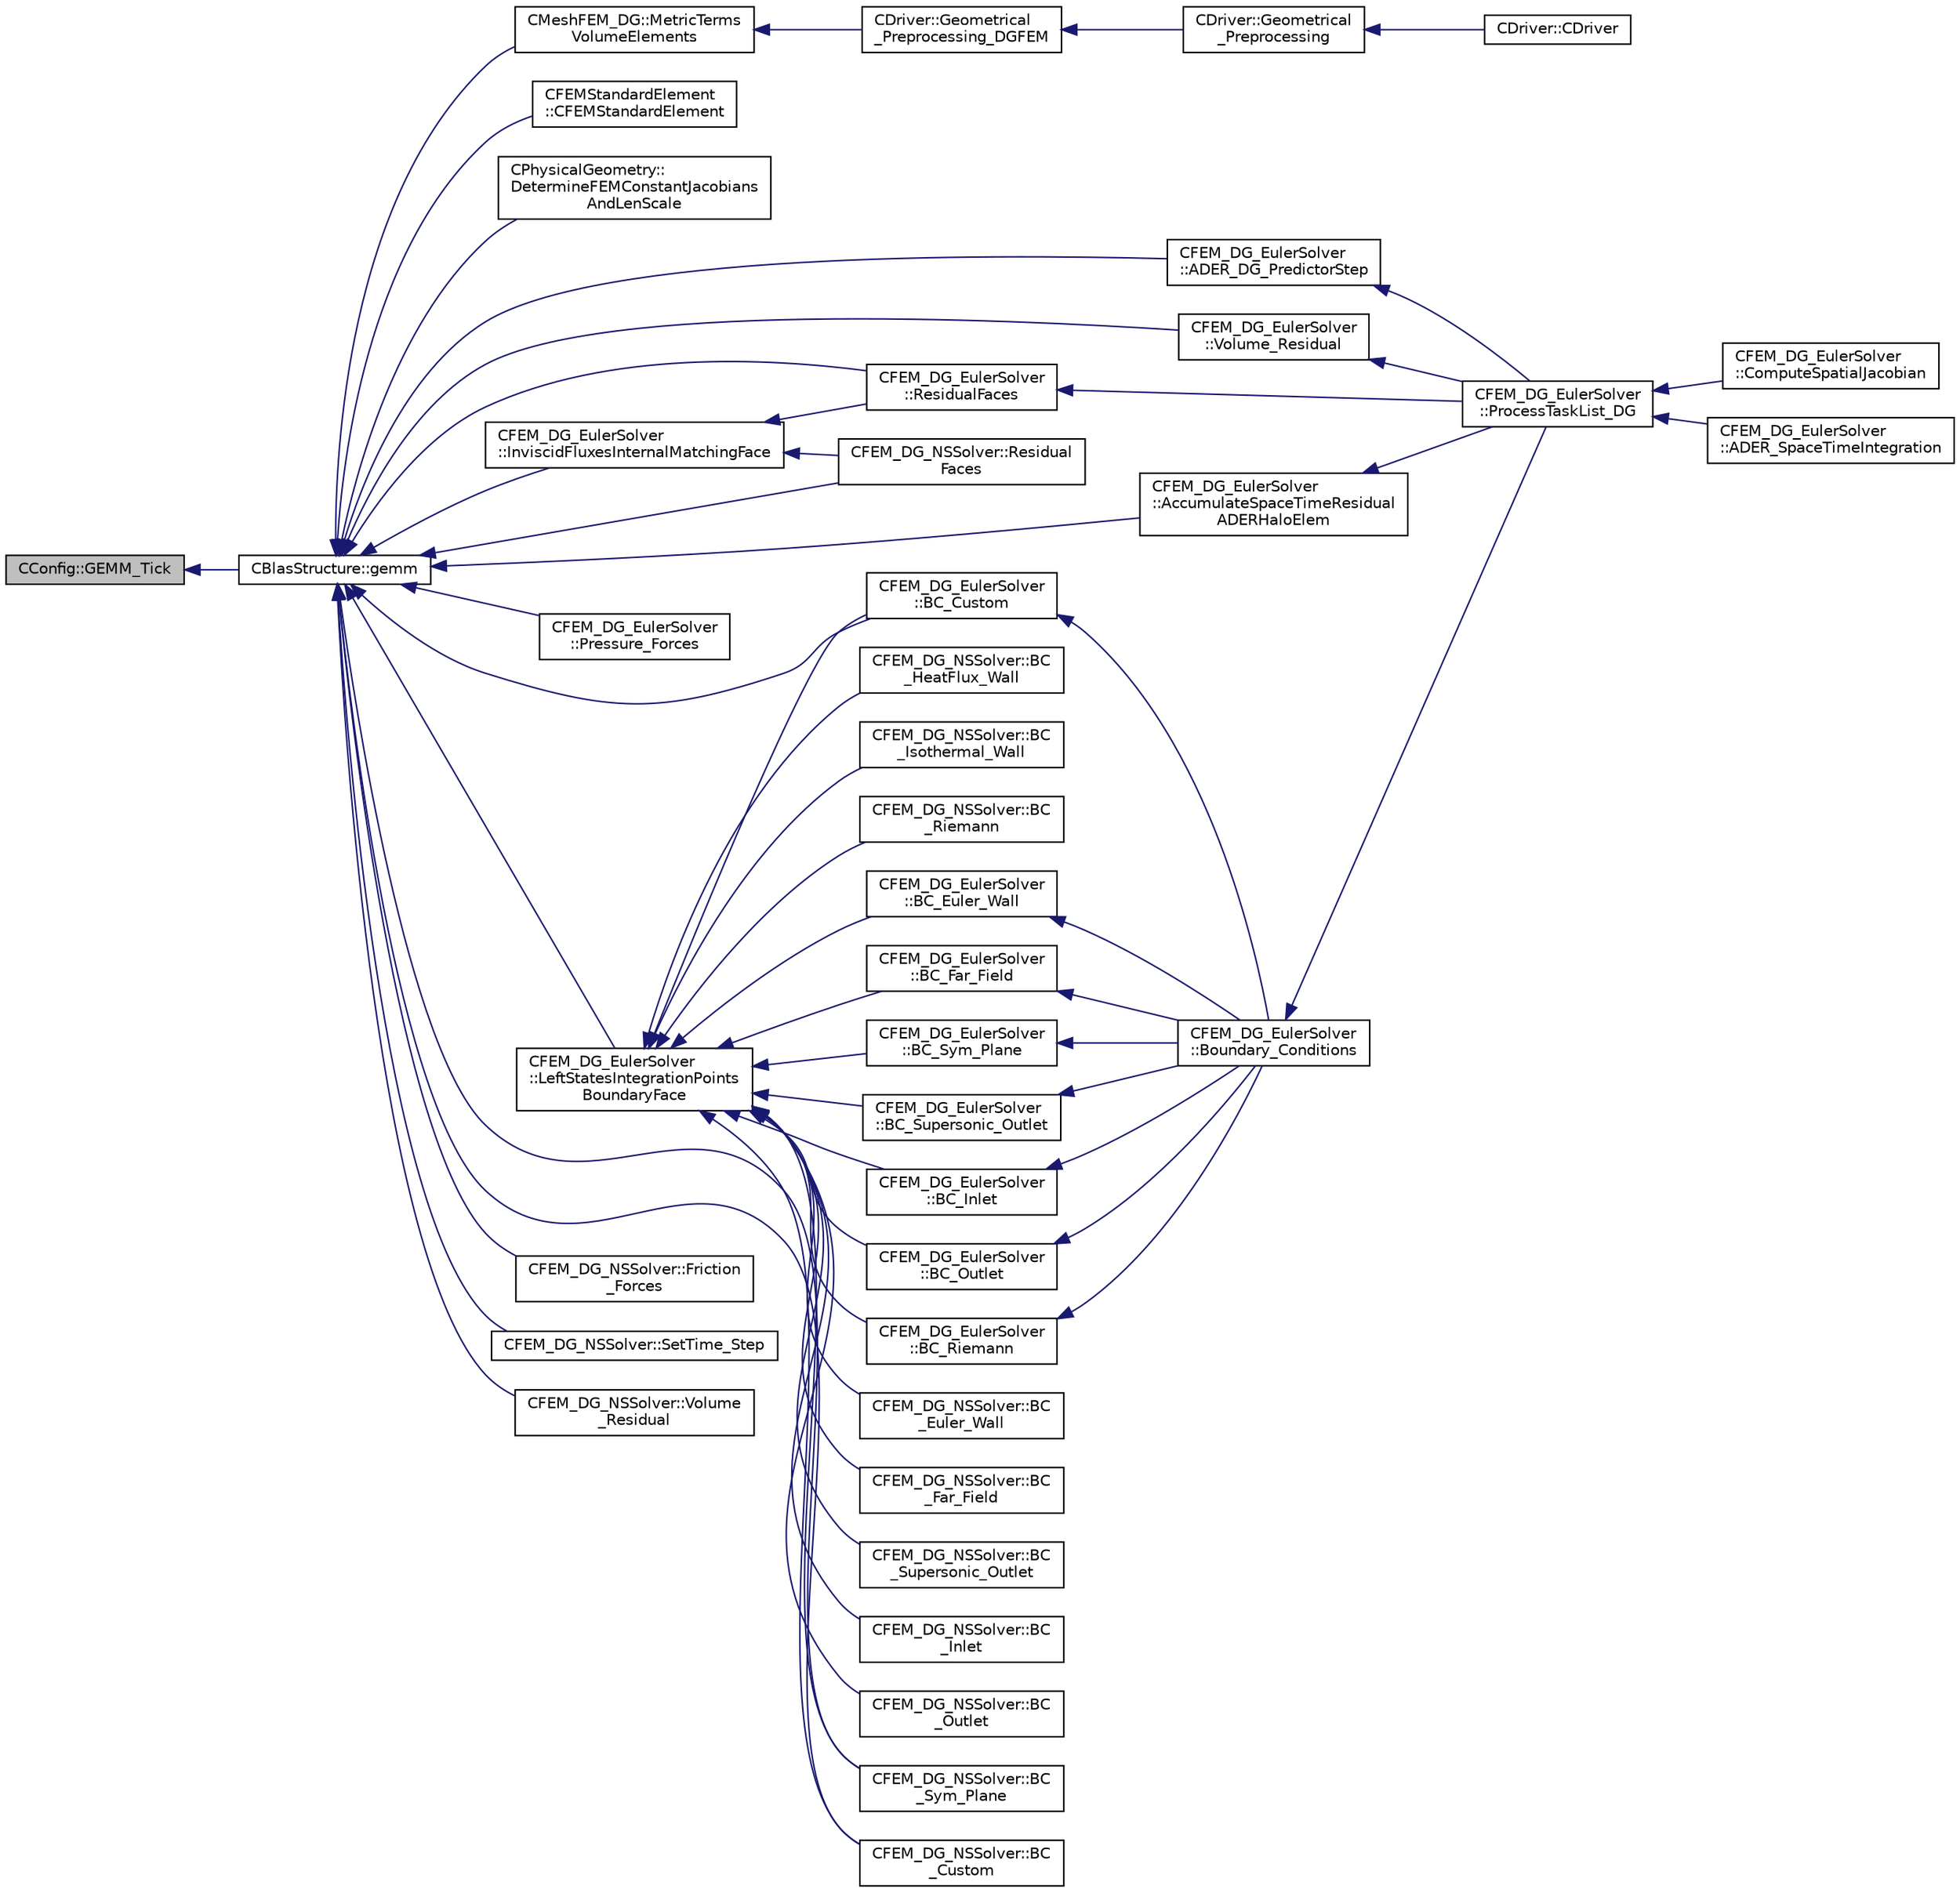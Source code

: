 digraph "CConfig::GEMM_Tick"
{
  edge [fontname="Helvetica",fontsize="10",labelfontname="Helvetica",labelfontsize="10"];
  node [fontname="Helvetica",fontsize="10",shape=record];
  rankdir="LR";
  Node129 [label="CConfig::GEMM_Tick",height=0.2,width=0.4,color="black", fillcolor="grey75", style="filled", fontcolor="black"];
  Node129 -> Node130 [dir="back",color="midnightblue",fontsize="10",style="solid",fontname="Helvetica"];
  Node130 [label="CBlasStructure::gemm",height=0.2,width=0.4,color="black", fillcolor="white", style="filled",URL="$class_c_blas_structure.html#a40a585307895af828a7f51cd0ccbf81d",tooltip="Function, which carries out a dense matrix product. It is a limited version of the BLAS gemm function..."];
  Node130 -> Node131 [dir="back",color="midnightblue",fontsize="10",style="solid",fontname="Helvetica"];
  Node131 [label="CMeshFEM_DG::MetricTerms\lVolumeElements",height=0.2,width=0.4,color="black", fillcolor="white", style="filled",URL="$class_c_mesh_f_e_m___d_g.html#a4f30fa4373463f802c8d6f685c837263",tooltip="Function, which computes the metric terms of the volume elements. "];
  Node131 -> Node132 [dir="back",color="midnightblue",fontsize="10",style="solid",fontname="Helvetica"];
  Node132 [label="CDriver::Geometrical\l_Preprocessing_DGFEM",height=0.2,width=0.4,color="black", fillcolor="white", style="filled",URL="$class_c_driver.html#a2d9ea1c3d957f03fa5e22fa55e3369a6",tooltip="Do the geometrical preprocessing for the DG FEM solver. "];
  Node132 -> Node133 [dir="back",color="midnightblue",fontsize="10",style="solid",fontname="Helvetica"];
  Node133 [label="CDriver::Geometrical\l_Preprocessing",height=0.2,width=0.4,color="black", fillcolor="white", style="filled",URL="$class_c_driver.html#ad3d55fa299acdb779a7772bcee249004",tooltip="Construction of the edge-based data structure and the multigrid structure. "];
  Node133 -> Node134 [dir="back",color="midnightblue",fontsize="10",style="solid",fontname="Helvetica"];
  Node134 [label="CDriver::CDriver",height=0.2,width=0.4,color="black", fillcolor="white", style="filled",URL="$class_c_driver.html#a3fca4a013a6efa9bbb38fe78a86b5f3d",tooltip="Constructor of the class. "];
  Node130 -> Node135 [dir="back",color="midnightblue",fontsize="10",style="solid",fontname="Helvetica"];
  Node135 [label="CFEMStandardElement\l::CFEMStandardElement",height=0.2,width=0.4,color="black", fillcolor="white", style="filled",URL="$class_c_f_e_m_standard_element.html#ac502b83cd2c146526340ce9c213c2fe3",tooltip="Alternative constructor. "];
  Node130 -> Node136 [dir="back",color="midnightblue",fontsize="10",style="solid",fontname="Helvetica"];
  Node136 [label="CPhysicalGeometry::\lDetermineFEMConstantJacobians\lAndLenScale",height=0.2,width=0.4,color="black", fillcolor="white", style="filled",URL="$class_c_physical_geometry.html#a1823c0dcfe5570115da9b7db331daaa5",tooltip="Determine whether or not the Jacobians of the elements and faces are constant and a length scale of t..."];
  Node130 -> Node137 [dir="back",color="midnightblue",fontsize="10",style="solid",fontname="Helvetica"];
  Node137 [label="CFEM_DG_EulerSolver\l::ADER_DG_PredictorStep",height=0.2,width=0.4,color="black", fillcolor="white", style="filled",URL="$class_c_f_e_m___d_g___euler_solver.html#a53f3bd445632823baa18657a29553842",tooltip="Function, carries out the predictor step of the ADER-DG time integration. "];
  Node137 -> Node138 [dir="back",color="midnightblue",fontsize="10",style="solid",fontname="Helvetica"];
  Node138 [label="CFEM_DG_EulerSolver\l::ProcessTaskList_DG",height=0.2,width=0.4,color="black", fillcolor="white", style="filled",URL="$class_c_f_e_m___d_g___euler_solver.html#a651cad1a94f2024c75a1a8be347e3375",tooltip="Function, which processes the list of tasks to be executed by the DG solver. "];
  Node138 -> Node139 [dir="back",color="midnightblue",fontsize="10",style="solid",fontname="Helvetica"];
  Node139 [label="CFEM_DG_EulerSolver\l::ComputeSpatialJacobian",height=0.2,width=0.4,color="black", fillcolor="white", style="filled",URL="$class_c_f_e_m___d_g___euler_solver.html#ac59d8dae95e3c3cc3ab3feaeb9be4b22",tooltip="Function, which controls the computation of the spatial Jacobian. "];
  Node138 -> Node140 [dir="back",color="midnightblue",fontsize="10",style="solid",fontname="Helvetica"];
  Node140 [label="CFEM_DG_EulerSolver\l::ADER_SpaceTimeIntegration",height=0.2,width=0.4,color="black", fillcolor="white", style="filled",URL="$class_c_f_e_m___d_g___euler_solver.html#a7f0da04d44069701db2228210b91c59e",tooltip="Function, to carry out the space time integration for ADER with time accurate local time stepping..."];
  Node130 -> Node141 [dir="back",color="midnightblue",fontsize="10",style="solid",fontname="Helvetica"];
  Node141 [label="CFEM_DG_EulerSolver\l::Volume_Residual",height=0.2,width=0.4,color="black", fillcolor="white", style="filled",URL="$class_c_f_e_m___d_g___euler_solver.html#ae6c2fff0649a4d8fd723ee9776778003",tooltip="Compute the volume contributions to the spatial residual. It is a virtual function, because this function is overruled for Navier-Stokes. "];
  Node141 -> Node138 [dir="back",color="midnightblue",fontsize="10",style="solid",fontname="Helvetica"];
  Node130 -> Node142 [dir="back",color="midnightblue",fontsize="10",style="solid",fontname="Helvetica"];
  Node142 [label="CFEM_DG_EulerSolver\l::ResidualFaces",height=0.2,width=0.4,color="black", fillcolor="white", style="filled",URL="$class_c_f_e_m___d_g___euler_solver.html#a8875e58364f55e735fc3732f545d5f29",tooltip="Compute the spatial residual for the given range of faces. It is a virtual function, because this function is overruled for Navier-Stokes. "];
  Node142 -> Node138 [dir="back",color="midnightblue",fontsize="10",style="solid",fontname="Helvetica"];
  Node130 -> Node143 [dir="back",color="midnightblue",fontsize="10",style="solid",fontname="Helvetica"];
  Node143 [label="CFEM_DG_EulerSolver\l::InviscidFluxesInternalMatchingFace",height=0.2,width=0.4,color="black", fillcolor="white", style="filled",URL="$class_c_f_e_m___d_g___euler_solver.html#ab7546cb31b73191bbac2b338c88cfbc4",tooltip="Function, which computes the inviscid fluxes in the face integration points of a chunk of matching in..."];
  Node143 -> Node142 [dir="back",color="midnightblue",fontsize="10",style="solid",fontname="Helvetica"];
  Node143 -> Node144 [dir="back",color="midnightblue",fontsize="10",style="solid",fontname="Helvetica"];
  Node144 [label="CFEM_DG_NSSolver::Residual\lFaces",height=0.2,width=0.4,color="black", fillcolor="white", style="filled",URL="$class_c_f_e_m___d_g___n_s_solver.html#a5afc06c0edede6e3917a6b24158930ba",tooltip="Compute the spatial residual for the given range of faces. "];
  Node130 -> Node145 [dir="back",color="midnightblue",fontsize="10",style="solid",fontname="Helvetica"];
  Node145 [label="CFEM_DG_EulerSolver\l::AccumulateSpaceTimeResidual\lADERHaloElem",height=0.2,width=0.4,color="black", fillcolor="white", style="filled",URL="$class_c_f_e_m___d_g___euler_solver.html#ad69d3dd7fafb9203abbc9e876cbcd7a8",tooltip="Function, which accumulates the space time residual of the ADER-DG time integration scheme for the ha..."];
  Node145 -> Node138 [dir="back",color="midnightblue",fontsize="10",style="solid",fontname="Helvetica"];
  Node130 -> Node146 [dir="back",color="midnightblue",fontsize="10",style="solid",fontname="Helvetica"];
  Node146 [label="CFEM_DG_EulerSolver\l::Pressure_Forces",height=0.2,width=0.4,color="black", fillcolor="white", style="filled",URL="$class_c_f_e_m___d_g___euler_solver.html#a5b3e068f83cbf3aeb8e6a4e02b4bf27b",tooltip="Compute the pressure forces and all the adimensional coefficients. "];
  Node130 -> Node147 [dir="back",color="midnightblue",fontsize="10",style="solid",fontname="Helvetica"];
  Node147 [label="CFEM_DG_EulerSolver\l::BC_Custom",height=0.2,width=0.4,color="black", fillcolor="white", style="filled",URL="$class_c_f_e_m___d_g___euler_solver.html#a0e63fc77fc810025d45bfd8e0bf4d6dd",tooltip="Impose the user customized boundary condition. It is a virtual function, because for Navier-Stokes it..."];
  Node147 -> Node148 [dir="back",color="midnightblue",fontsize="10",style="solid",fontname="Helvetica"];
  Node148 [label="CFEM_DG_EulerSolver\l::Boundary_Conditions",height=0.2,width=0.4,color="black", fillcolor="white", style="filled",URL="$class_c_f_e_m___d_g___euler_solver.html#ae37f8eba6d7793bc4edb5de6e26f992d",tooltip="Function, which computes the spatial residual for the DG discretization. "];
  Node148 -> Node138 [dir="back",color="midnightblue",fontsize="10",style="solid",fontname="Helvetica"];
  Node130 -> Node149 [dir="back",color="midnightblue",fontsize="10",style="solid",fontname="Helvetica"];
  Node149 [label="CFEM_DG_EulerSolver\l::LeftStatesIntegrationPoints\lBoundaryFace",height=0.2,width=0.4,color="black", fillcolor="white", style="filled",URL="$class_c_f_e_m___d_g___euler_solver.html#a79debb4e2ee70feac94e9a420705dbf9",tooltip="Function, which computes the left state of a boundary face. "];
  Node149 -> Node150 [dir="back",color="midnightblue",fontsize="10",style="solid",fontname="Helvetica"];
  Node150 [label="CFEM_DG_EulerSolver\l::BC_Euler_Wall",height=0.2,width=0.4,color="black", fillcolor="white", style="filled",URL="$class_c_f_e_m___d_g___euler_solver.html#a8f81a6011b17cbb65c8be69d517e8faf",tooltip="Impose via the residual the Euler wall boundary condition. It is a virtual function, because for Navier-Stokes it is overwritten. "];
  Node150 -> Node148 [dir="back",color="midnightblue",fontsize="10",style="solid",fontname="Helvetica"];
  Node149 -> Node151 [dir="back",color="midnightblue",fontsize="10",style="solid",fontname="Helvetica"];
  Node151 [label="CFEM_DG_EulerSolver\l::BC_Far_Field",height=0.2,width=0.4,color="black", fillcolor="white", style="filled",URL="$class_c_f_e_m___d_g___euler_solver.html#a48b8a50d3e9deee07bd02a30249f6f6d",tooltip="Impose the far-field boundary condition. It is a virtual function, because for Navier-Stokes it is ov..."];
  Node151 -> Node148 [dir="back",color="midnightblue",fontsize="10",style="solid",fontname="Helvetica"];
  Node149 -> Node152 [dir="back",color="midnightblue",fontsize="10",style="solid",fontname="Helvetica"];
  Node152 [label="CFEM_DG_EulerSolver\l::BC_Sym_Plane",height=0.2,width=0.4,color="black", fillcolor="white", style="filled",URL="$class_c_f_e_m___d_g___euler_solver.html#a002d30c9052117b77a33d1f290b1195b",tooltip="Impose the symmetry boundary condition. It is a virtual function, because for Navier-Stokes it is ove..."];
  Node152 -> Node148 [dir="back",color="midnightblue",fontsize="10",style="solid",fontname="Helvetica"];
  Node149 -> Node153 [dir="back",color="midnightblue",fontsize="10",style="solid",fontname="Helvetica"];
  Node153 [label="CFEM_DG_EulerSolver\l::BC_Supersonic_Outlet",height=0.2,width=0.4,color="black", fillcolor="white", style="filled",URL="$class_c_f_e_m___d_g___euler_solver.html#a99232a4f053e949762b0919a6c288c73",tooltip="Impose the supersonic outlet boundary condition. It is a virtual function, because for Navier-Stokes ..."];
  Node153 -> Node148 [dir="back",color="midnightblue",fontsize="10",style="solid",fontname="Helvetica"];
  Node149 -> Node154 [dir="back",color="midnightblue",fontsize="10",style="solid",fontname="Helvetica"];
  Node154 [label="CFEM_DG_EulerSolver\l::BC_Inlet",height=0.2,width=0.4,color="black", fillcolor="white", style="filled",URL="$class_c_f_e_m___d_g___euler_solver.html#ade8441a575543603f4e4218fb52e33a2",tooltip="Impose the subsonic inlet boundary condition. It is a virtual function, because for Navier-Stokes it ..."];
  Node154 -> Node148 [dir="back",color="midnightblue",fontsize="10",style="solid",fontname="Helvetica"];
  Node149 -> Node155 [dir="back",color="midnightblue",fontsize="10",style="solid",fontname="Helvetica"];
  Node155 [label="CFEM_DG_EulerSolver\l::BC_Outlet",height=0.2,width=0.4,color="black", fillcolor="white", style="filled",URL="$class_c_f_e_m___d_g___euler_solver.html#a869796e928f7618ea7f47d9ebc80cf76",tooltip="Impose the outlet boundary condition.It is a virtual function, because for Navier-Stokes it is overwr..."];
  Node155 -> Node148 [dir="back",color="midnightblue",fontsize="10",style="solid",fontname="Helvetica"];
  Node149 -> Node156 [dir="back",color="midnightblue",fontsize="10",style="solid",fontname="Helvetica"];
  Node156 [label="CFEM_DG_EulerSolver\l::BC_Riemann",height=0.2,width=0.4,color="black", fillcolor="white", style="filled",URL="$class_c_f_e_m___d_g___euler_solver.html#aaff04081aba8d9e24f0e615161e8020f",tooltip="Impose the boundary condition using characteristic reconstruction. It is a virtual function..."];
  Node156 -> Node148 [dir="back",color="midnightblue",fontsize="10",style="solid",fontname="Helvetica"];
  Node149 -> Node147 [dir="back",color="midnightblue",fontsize="10",style="solid",fontname="Helvetica"];
  Node149 -> Node157 [dir="back",color="midnightblue",fontsize="10",style="solid",fontname="Helvetica"];
  Node157 [label="CFEM_DG_NSSolver::BC\l_Euler_Wall",height=0.2,width=0.4,color="black", fillcolor="white", style="filled",URL="$class_c_f_e_m___d_g___n_s_solver.html#a93ed201e11f8456abfc0a57841b781a7",tooltip="Impose via the residual the Euler wall boundary condition. "];
  Node149 -> Node158 [dir="back",color="midnightblue",fontsize="10",style="solid",fontname="Helvetica"];
  Node158 [label="CFEM_DG_NSSolver::BC\l_Far_Field",height=0.2,width=0.4,color="black", fillcolor="white", style="filled",URL="$class_c_f_e_m___d_g___n_s_solver.html#a123ec948e378e84eca5f772d28aec0d2",tooltip="Impose the far-field boundary condition. "];
  Node149 -> Node159 [dir="back",color="midnightblue",fontsize="10",style="solid",fontname="Helvetica"];
  Node159 [label="CFEM_DG_NSSolver::BC\l_Sym_Plane",height=0.2,width=0.4,color="black", fillcolor="white", style="filled",URL="$class_c_f_e_m___d_g___n_s_solver.html#a148134abb8821df7c68a8f9adedbe851",tooltip="Impose the symmetry boundary condition using the residual. "];
  Node149 -> Node160 [dir="back",color="midnightblue",fontsize="10",style="solid",fontname="Helvetica"];
  Node160 [label="CFEM_DG_NSSolver::BC\l_Supersonic_Outlet",height=0.2,width=0.4,color="black", fillcolor="white", style="filled",URL="$class_c_f_e_m___d_g___n_s_solver.html#a5559128bafcbb12f3f87601eca580ec5",tooltip="Impose the supersonic outlet boundary condition. "];
  Node149 -> Node161 [dir="back",color="midnightblue",fontsize="10",style="solid",fontname="Helvetica"];
  Node161 [label="CFEM_DG_NSSolver::BC\l_Inlet",height=0.2,width=0.4,color="black", fillcolor="white", style="filled",URL="$class_c_f_e_m___d_g___n_s_solver.html#a2865905d6ed26dcd2d2d850db9366d05",tooltip="Impose the subsonic inlet boundary condition. "];
  Node149 -> Node162 [dir="back",color="midnightblue",fontsize="10",style="solid",fontname="Helvetica"];
  Node162 [label="CFEM_DG_NSSolver::BC\l_Outlet",height=0.2,width=0.4,color="black", fillcolor="white", style="filled",URL="$class_c_f_e_m___d_g___n_s_solver.html#ae6136de48e182fc62658c9250e01c674",tooltip="Impose the outlet boundary condition. "];
  Node149 -> Node163 [dir="back",color="midnightblue",fontsize="10",style="solid",fontname="Helvetica"];
  Node163 [label="CFEM_DG_NSSolver::BC\l_HeatFlux_Wall",height=0.2,width=0.4,color="black", fillcolor="white", style="filled",URL="$class_c_f_e_m___d_g___n_s_solver.html#a7cc49cd695dcd974a1d791de72502323",tooltip="Impose a constant heat-flux condition at the wall. "];
  Node149 -> Node164 [dir="back",color="midnightblue",fontsize="10",style="solid",fontname="Helvetica"];
  Node164 [label="CFEM_DG_NSSolver::BC\l_Isothermal_Wall",height=0.2,width=0.4,color="black", fillcolor="white", style="filled",URL="$class_c_f_e_m___d_g___n_s_solver.html#abcb36132263699c73988c03ca324e290",tooltip="Impose an isothermal condition at the wall. "];
  Node149 -> Node165 [dir="back",color="midnightblue",fontsize="10",style="solid",fontname="Helvetica"];
  Node165 [label="CFEM_DG_NSSolver::BC\l_Riemann",height=0.2,width=0.4,color="black", fillcolor="white", style="filled",URL="$class_c_f_e_m___d_g___n_s_solver.html#afa0326d05f194eaacbb86e6231b27dd4",tooltip="Impose the boundary condition using characteristic reconstruction. "];
  Node149 -> Node166 [dir="back",color="midnightblue",fontsize="10",style="solid",fontname="Helvetica"];
  Node166 [label="CFEM_DG_NSSolver::BC\l_Custom",height=0.2,width=0.4,color="black", fillcolor="white", style="filled",URL="$class_c_f_e_m___d_g___n_s_solver.html#a8e27fad06f1bde21670f2e2990d3027e",tooltip="Impose the user customized boundary condition. "];
  Node130 -> Node167 [dir="back",color="midnightblue",fontsize="10",style="solid",fontname="Helvetica"];
  Node167 [label="CFEM_DG_NSSolver::Friction\l_Forces",height=0.2,width=0.4,color="black", fillcolor="white", style="filled",URL="$class_c_f_e_m___d_g___n_s_solver.html#a15cec95ab40ebb36ee69bc5f58840cf3",tooltip="Compute the viscous forces and all the addimensional coefficients. "];
  Node130 -> Node168 [dir="back",color="midnightblue",fontsize="10",style="solid",fontname="Helvetica"];
  Node168 [label="CFEM_DG_NSSolver::SetTime_Step",height=0.2,width=0.4,color="black", fillcolor="white", style="filled",URL="$class_c_f_e_m___d_g___n_s_solver.html#a993de2bb61a532e9d1508bae98dd3a12",tooltip="Function to compute the time step for solving the Navier-Stokes equations. "];
  Node130 -> Node169 [dir="back",color="midnightblue",fontsize="10",style="solid",fontname="Helvetica"];
  Node169 [label="CFEM_DG_NSSolver::Volume\l_Residual",height=0.2,width=0.4,color="black", fillcolor="white", style="filled",URL="$class_c_f_e_m___d_g___n_s_solver.html#ac62df058348ffee37a945bcc3a66745b",tooltip="Compute the volume contributions to the spatial residual. "];
  Node130 -> Node144 [dir="back",color="midnightblue",fontsize="10",style="solid",fontname="Helvetica"];
  Node130 -> Node159 [dir="back",color="midnightblue",fontsize="10",style="solid",fontname="Helvetica"];
  Node130 -> Node166 [dir="back",color="midnightblue",fontsize="10",style="solid",fontname="Helvetica"];
}
